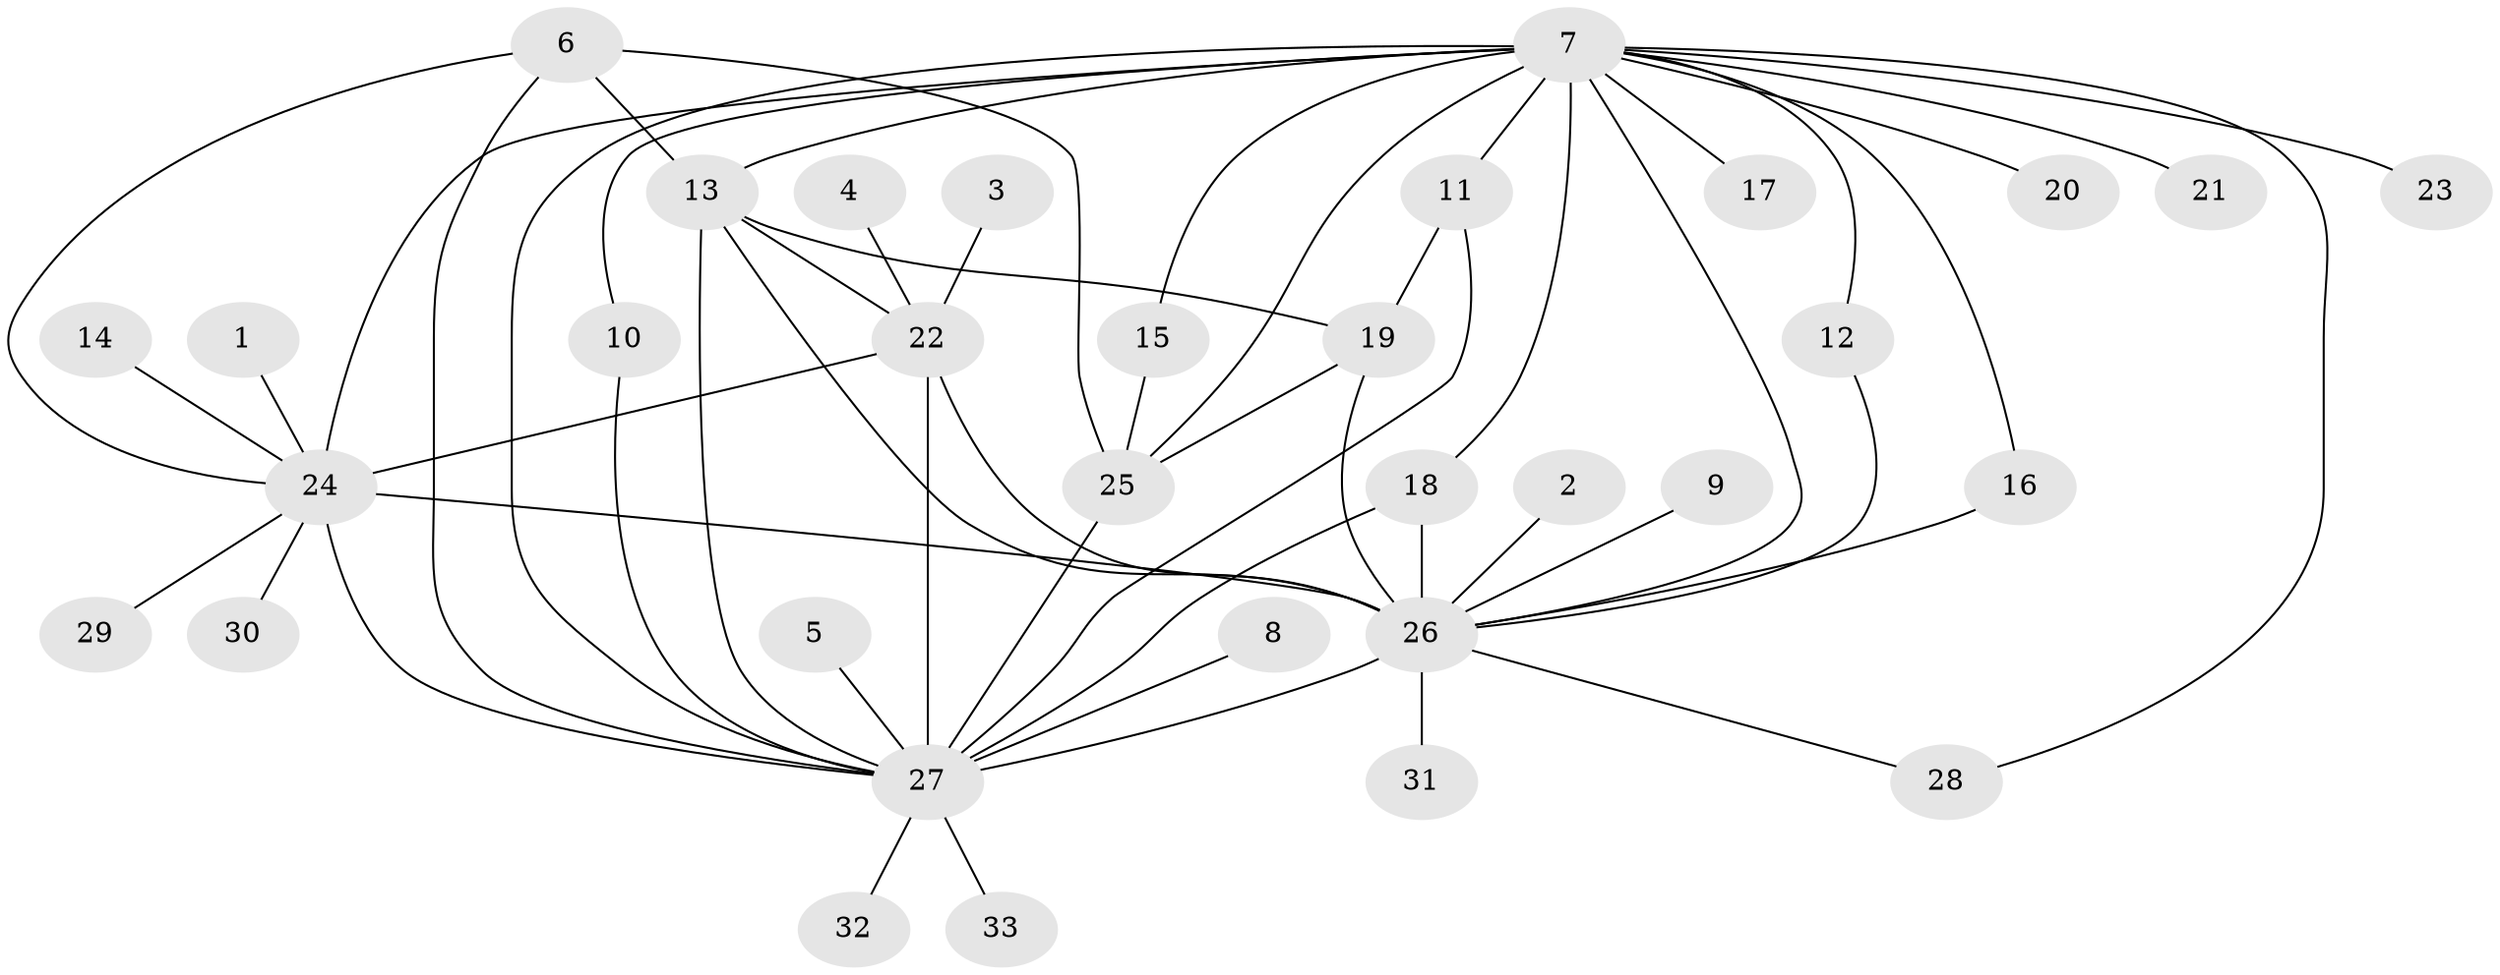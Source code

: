 // original degree distribution, {20: 0.03076923076923077, 3: 0.12307692307692308, 12: 0.015384615384615385, 1: 0.47692307692307695, 2: 0.18461538461538463, 4: 0.1076923076923077, 8: 0.015384615384615385, 5: 0.015384615384615385, 13: 0.015384615384615385, 9: 0.015384615384615385}
// Generated by graph-tools (version 1.1) at 2025/25/03/09/25 03:25:57]
// undirected, 33 vertices, 55 edges
graph export_dot {
graph [start="1"]
  node [color=gray90,style=filled];
  1;
  2;
  3;
  4;
  5;
  6;
  7;
  8;
  9;
  10;
  11;
  12;
  13;
  14;
  15;
  16;
  17;
  18;
  19;
  20;
  21;
  22;
  23;
  24;
  25;
  26;
  27;
  28;
  29;
  30;
  31;
  32;
  33;
  1 -- 24 [weight=1.0];
  2 -- 26 [weight=1.0];
  3 -- 22 [weight=1.0];
  4 -- 22 [weight=1.0];
  5 -- 27 [weight=1.0];
  6 -- 13 [weight=1.0];
  6 -- 24 [weight=1.0];
  6 -- 25 [weight=1.0];
  6 -- 27 [weight=1.0];
  7 -- 10 [weight=1.0];
  7 -- 11 [weight=1.0];
  7 -- 12 [weight=1.0];
  7 -- 13 [weight=1.0];
  7 -- 15 [weight=1.0];
  7 -- 16 [weight=1.0];
  7 -- 17 [weight=1.0];
  7 -- 18 [weight=1.0];
  7 -- 20 [weight=1.0];
  7 -- 21 [weight=1.0];
  7 -- 23 [weight=1.0];
  7 -- 24 [weight=2.0];
  7 -- 25 [weight=1.0];
  7 -- 26 [weight=1.0];
  7 -- 27 [weight=1.0];
  7 -- 28 [weight=1.0];
  8 -- 27 [weight=1.0];
  9 -- 26 [weight=1.0];
  10 -- 27 [weight=1.0];
  11 -- 19 [weight=1.0];
  11 -- 27 [weight=1.0];
  12 -- 26 [weight=1.0];
  13 -- 19 [weight=1.0];
  13 -- 22 [weight=1.0];
  13 -- 26 [weight=1.0];
  13 -- 27 [weight=1.0];
  14 -- 24 [weight=1.0];
  15 -- 25 [weight=1.0];
  16 -- 26 [weight=1.0];
  18 -- 26 [weight=1.0];
  18 -- 27 [weight=2.0];
  19 -- 25 [weight=1.0];
  19 -- 26 [weight=2.0];
  22 -- 24 [weight=1.0];
  22 -- 26 [weight=2.0];
  22 -- 27 [weight=2.0];
  24 -- 26 [weight=2.0];
  24 -- 27 [weight=2.0];
  24 -- 29 [weight=1.0];
  24 -- 30 [weight=1.0];
  25 -- 27 [weight=1.0];
  26 -- 27 [weight=1.0];
  26 -- 28 [weight=1.0];
  26 -- 31 [weight=1.0];
  27 -- 32 [weight=1.0];
  27 -- 33 [weight=1.0];
}

